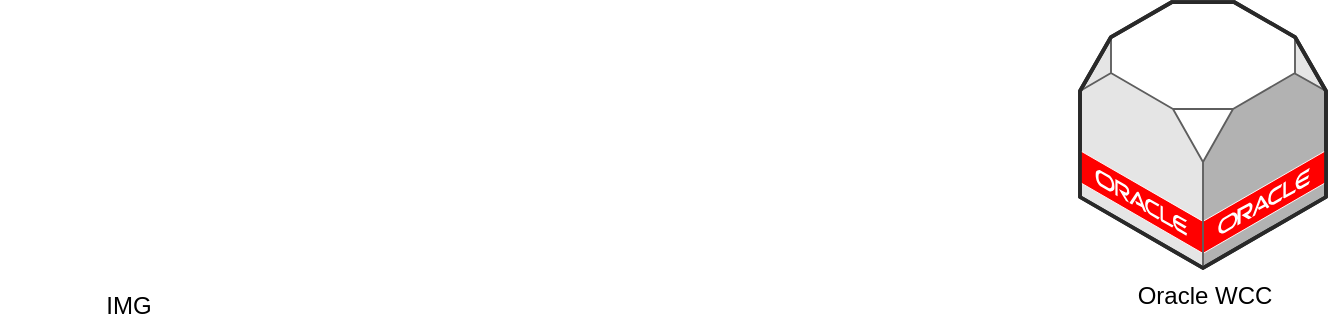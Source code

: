 <mxfile version="12.2.4" type="github" pages="1"><diagram id="e2JxcQoUcObaSHU3J7rH" name="Page-1"><mxGraphModel dx="868" dy="401" grid="1" gridSize="10" guides="1" tooltips="1" connect="1" arrows="1" fold="1" page="1" pageScale="1" pageWidth="827" pageHeight="1169" math="0" shadow="0"><root><mxCell id="0"/><mxCell id="1" parent="0"/><mxCell id="DveL6Qa_2de0kUzdGoFX-8" value="Oracle WCC" style="verticalLabelPosition=bottom;html=1;verticalAlign=top;strokeWidth=1;align=center;outlineConnect=0;dashed=0;outlineConnect=0;shape=mxgraph.aws3d.oracleDbServer;fillColor=#ffffff;strokeColor=#5E5E5E;aspect=fixed;" vertex="1" parent="1"><mxGeometry x="610" y="80" width="123" height="133" as="geometry"/></mxCell><mxCell id="DveL6Qa_2de0kUzdGoFX-16" value="IMG" style="shape=image;html=1;verticalAlign=top;verticalLabelPosition=bottom;labelBackgroundColor=#ffffff;imageAspect=0;aspect=fixed;image=https://cdn4.iconfinder.com/data/icons/small-n-flat/24/image-128.png" vertex="1" parent="1"><mxGeometry x="70" y="90" width="128" height="128" as="geometry"/></mxCell><mxCell id="DveL6Qa_2de0kUzdGoFX-17" value="" style="shape=image;html=1;verticalAlign=top;verticalLabelPosition=bottom;labelBackgroundColor=#ffffff;imageAspect=0;aspect=fixed;image=https://cdn4.iconfinder.com/data/icons/STROKE/multimedia/png/128/video_compress.png" vertex="1" parent="1"><mxGeometry x="220" y="90" width="128" height="128" as="geometry"/></mxCell></root></mxGraphModel></diagram></mxfile>